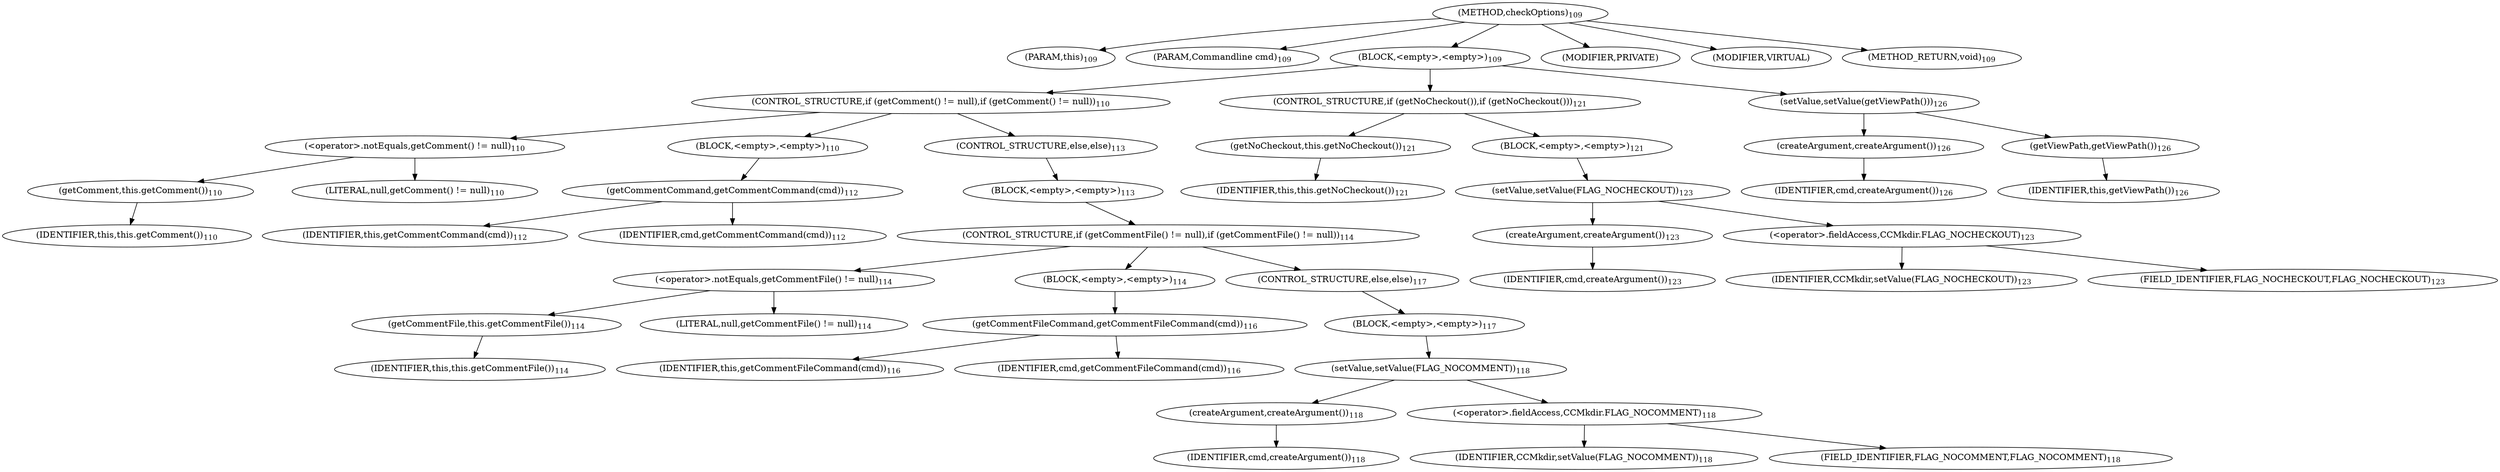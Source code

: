 digraph "checkOptions" {  
"124" [label = <(METHOD,checkOptions)<SUB>109</SUB>> ]
"18" [label = <(PARAM,this)<SUB>109</SUB>> ]
"125" [label = <(PARAM,Commandline cmd)<SUB>109</SUB>> ]
"126" [label = <(BLOCK,&lt;empty&gt;,&lt;empty&gt;)<SUB>109</SUB>> ]
"127" [label = <(CONTROL_STRUCTURE,if (getComment() != null),if (getComment() != null))<SUB>110</SUB>> ]
"128" [label = <(&lt;operator&gt;.notEquals,getComment() != null)<SUB>110</SUB>> ]
"129" [label = <(getComment,this.getComment())<SUB>110</SUB>> ]
"17" [label = <(IDENTIFIER,this,this.getComment())<SUB>110</SUB>> ]
"130" [label = <(LITERAL,null,getComment() != null)<SUB>110</SUB>> ]
"131" [label = <(BLOCK,&lt;empty&gt;,&lt;empty&gt;)<SUB>110</SUB>> ]
"132" [label = <(getCommentCommand,getCommentCommand(cmd))<SUB>112</SUB>> ]
"19" [label = <(IDENTIFIER,this,getCommentCommand(cmd))<SUB>112</SUB>> ]
"133" [label = <(IDENTIFIER,cmd,getCommentCommand(cmd))<SUB>112</SUB>> ]
"134" [label = <(CONTROL_STRUCTURE,else,else)<SUB>113</SUB>> ]
"135" [label = <(BLOCK,&lt;empty&gt;,&lt;empty&gt;)<SUB>113</SUB>> ]
"136" [label = <(CONTROL_STRUCTURE,if (getCommentFile() != null),if (getCommentFile() != null))<SUB>114</SUB>> ]
"137" [label = <(&lt;operator&gt;.notEquals,getCommentFile() != null)<SUB>114</SUB>> ]
"138" [label = <(getCommentFile,this.getCommentFile())<SUB>114</SUB>> ]
"20" [label = <(IDENTIFIER,this,this.getCommentFile())<SUB>114</SUB>> ]
"139" [label = <(LITERAL,null,getCommentFile() != null)<SUB>114</SUB>> ]
"140" [label = <(BLOCK,&lt;empty&gt;,&lt;empty&gt;)<SUB>114</SUB>> ]
"141" [label = <(getCommentFileCommand,getCommentFileCommand(cmd))<SUB>116</SUB>> ]
"21" [label = <(IDENTIFIER,this,getCommentFileCommand(cmd))<SUB>116</SUB>> ]
"142" [label = <(IDENTIFIER,cmd,getCommentFileCommand(cmd))<SUB>116</SUB>> ]
"143" [label = <(CONTROL_STRUCTURE,else,else)<SUB>117</SUB>> ]
"144" [label = <(BLOCK,&lt;empty&gt;,&lt;empty&gt;)<SUB>117</SUB>> ]
"145" [label = <(setValue,setValue(FLAG_NOCOMMENT))<SUB>118</SUB>> ]
"146" [label = <(createArgument,createArgument())<SUB>118</SUB>> ]
"147" [label = <(IDENTIFIER,cmd,createArgument())<SUB>118</SUB>> ]
"148" [label = <(&lt;operator&gt;.fieldAccess,CCMkdir.FLAG_NOCOMMENT)<SUB>118</SUB>> ]
"149" [label = <(IDENTIFIER,CCMkdir,setValue(FLAG_NOCOMMENT))<SUB>118</SUB>> ]
"150" [label = <(FIELD_IDENTIFIER,FLAG_NOCOMMENT,FLAG_NOCOMMENT)<SUB>118</SUB>> ]
"151" [label = <(CONTROL_STRUCTURE,if (getNoCheckout()),if (getNoCheckout()))<SUB>121</SUB>> ]
"152" [label = <(getNoCheckout,this.getNoCheckout())<SUB>121</SUB>> ]
"22" [label = <(IDENTIFIER,this,this.getNoCheckout())<SUB>121</SUB>> ]
"153" [label = <(BLOCK,&lt;empty&gt;,&lt;empty&gt;)<SUB>121</SUB>> ]
"154" [label = <(setValue,setValue(FLAG_NOCHECKOUT))<SUB>123</SUB>> ]
"155" [label = <(createArgument,createArgument())<SUB>123</SUB>> ]
"156" [label = <(IDENTIFIER,cmd,createArgument())<SUB>123</SUB>> ]
"157" [label = <(&lt;operator&gt;.fieldAccess,CCMkdir.FLAG_NOCHECKOUT)<SUB>123</SUB>> ]
"158" [label = <(IDENTIFIER,CCMkdir,setValue(FLAG_NOCHECKOUT))<SUB>123</SUB>> ]
"159" [label = <(FIELD_IDENTIFIER,FLAG_NOCHECKOUT,FLAG_NOCHECKOUT)<SUB>123</SUB>> ]
"160" [label = <(setValue,setValue(getViewPath()))<SUB>126</SUB>> ]
"161" [label = <(createArgument,createArgument())<SUB>126</SUB>> ]
"162" [label = <(IDENTIFIER,cmd,createArgument())<SUB>126</SUB>> ]
"163" [label = <(getViewPath,getViewPath())<SUB>126</SUB>> ]
"23" [label = <(IDENTIFIER,this,getViewPath())<SUB>126</SUB>> ]
"164" [label = <(MODIFIER,PRIVATE)> ]
"165" [label = <(MODIFIER,VIRTUAL)> ]
"166" [label = <(METHOD_RETURN,void)<SUB>109</SUB>> ]
  "124" -> "18" 
  "124" -> "125" 
  "124" -> "126" 
  "124" -> "164" 
  "124" -> "165" 
  "124" -> "166" 
  "126" -> "127" 
  "126" -> "151" 
  "126" -> "160" 
  "127" -> "128" 
  "127" -> "131" 
  "127" -> "134" 
  "128" -> "129" 
  "128" -> "130" 
  "129" -> "17" 
  "131" -> "132" 
  "132" -> "19" 
  "132" -> "133" 
  "134" -> "135" 
  "135" -> "136" 
  "136" -> "137" 
  "136" -> "140" 
  "136" -> "143" 
  "137" -> "138" 
  "137" -> "139" 
  "138" -> "20" 
  "140" -> "141" 
  "141" -> "21" 
  "141" -> "142" 
  "143" -> "144" 
  "144" -> "145" 
  "145" -> "146" 
  "145" -> "148" 
  "146" -> "147" 
  "148" -> "149" 
  "148" -> "150" 
  "151" -> "152" 
  "151" -> "153" 
  "152" -> "22" 
  "153" -> "154" 
  "154" -> "155" 
  "154" -> "157" 
  "155" -> "156" 
  "157" -> "158" 
  "157" -> "159" 
  "160" -> "161" 
  "160" -> "163" 
  "161" -> "162" 
  "163" -> "23" 
}
